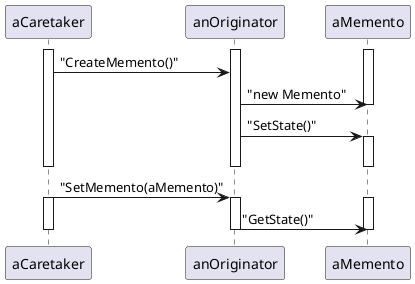 @startuml
participant aCaretaker
participant anOriginator
participant aMemento

activate aCaretaker
activate anOriginator
activate aMemento
aCaretaker -> anOriginator : "CreateMemento()"
anOriginator -> aMemento : "new Memento"
deactivate aMemento 

anOriginator -> aMemento : "SetState()"
activate aMemento
deactivate aMemento 
deactivate anOriginator
deactivate aCaretaker

aCaretaker -> anOriginator : "SetMemento(aMemento)"
activate anOriginator
activate aCaretaker
activate aMemento
anOriginator -> aMemento : "GetState()"
deactivate aMemento
deactivate anOriginator
deactivate aCaretaker
@enduml

